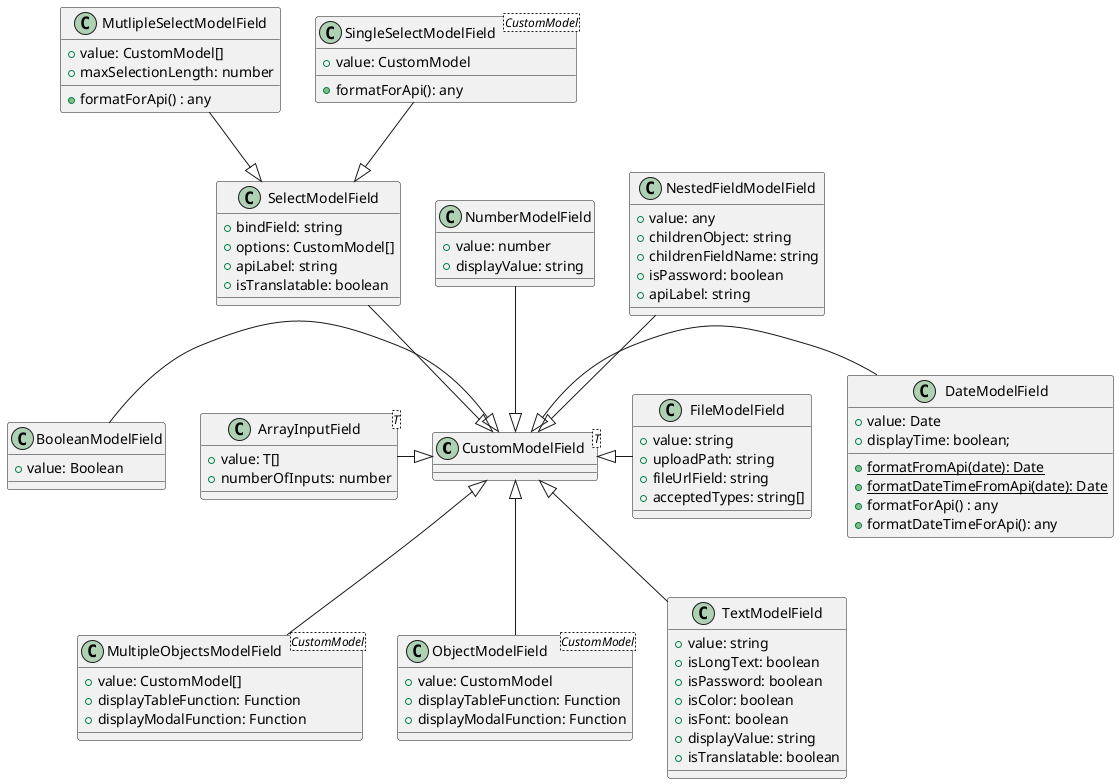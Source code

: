 @startuml customModelFields

class CustomModelField<T> {

}

class ArrayInputField<T> {
    + value: T[]
    + numberOfInputs: number
}

class BooleanModelField {
    + value: Boolean
}

class DateModelField {
    + value: Date
    + displayTime: boolean;
    
    + {static} formatFromApi(date): Date
    + {static} formatDateTimeFromApi(date): Date
    + formatForApi() : any
    + formatDateTimeForApi(): any
}

class FileModelField {
    + value: string
    + uploadPath: string
    + fileUrlField: string
    + acceptedTypes: string[]
}

class MultipleObjectsModelField<CustomModel> {
    + value: CustomModel[]
    + displayTableFunction: Function
    + displayModalFunction: Function
}

class MutlipleSelectModelField {
    + value: CustomModel[]
    + maxSelectionLength: number
    + formatForApi() : any
}

class NestedFieldModelField {
    + value: any
    + childrenObject: string
    + childrenFieldName: string
    + isPassword: boolean
    + apiLabel: string
}

class NumberModelField {
    + value: number
    + displayValue: string
}

class ObjectModelField<CustomModel> {
    + value: CustomModel
    + displayTableFunction: Function
    + displayModalFunction: Function
}

class SelectModelField {
    + bindField: string
    + options: CustomModel[]
    + apiLabel: string
    + isTranslatable: boolean
}

class SingleSelectModelField<CustomModel> {
    + value: CustomModel
    + formatForApi(): any
}

class TextModelField {
    + value: string
    + isLongText: boolean
    + isPassword: boolean
    + isColor: boolean
    + isFont: boolean
    + displayValue: string
    + isTranslatable: boolean
}

CustomModelField <|-left- ArrayInputField
CustomModelField <|-left- BooleanModelField
CustomModelField <|-right- DateModelField
CustomModelField <|-right- FileModelField
CustomModelField <|-up- NestedFieldModelField
CustomModelField <|-up- NumberModelField
CustomModelField <|-down- ObjectModelField
CustomModelField <|-down- MultipleObjectsModelField
CustomModelField <|-up- SelectModelField
CustomModelField <|-down- TextModelField
SelectModelField <|-up- SingleSelectModelField
SelectModelField <|-up- MutlipleSelectModelField

@enduml